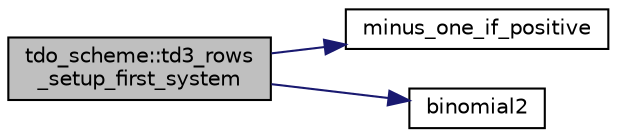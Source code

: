 digraph "tdo_scheme::td3_rows_setup_first_system"
{
  edge [fontname="Helvetica",fontsize="10",labelfontname="Helvetica",labelfontsize="10"];
  node [fontname="Helvetica",fontsize="10",shape=record];
  rankdir="LR";
  Node378 [label="tdo_scheme::td3_rows\l_setup_first_system",height=0.2,width=0.4,color="black", fillcolor="grey75", style="filled", fontcolor="black"];
  Node378 -> Node379 [color="midnightblue",fontsize="10",style="solid",fontname="Helvetica"];
  Node379 [label="minus_one_if_positive",height=0.2,width=0.4,color="black", fillcolor="white", style="filled",URL="$d4/d67/geometry_8h.html#a22117baf4e277c568b93a44d97f09624"];
  Node378 -> Node380 [color="midnightblue",fontsize="10",style="solid",fontname="Helvetica"];
  Node380 [label="binomial2",height=0.2,width=0.4,color="black", fillcolor="white", style="filled",URL="$d4/d67/geometry_8h.html#ab6dceea0c43a62b3f5d173730b0e50fa"];
}
